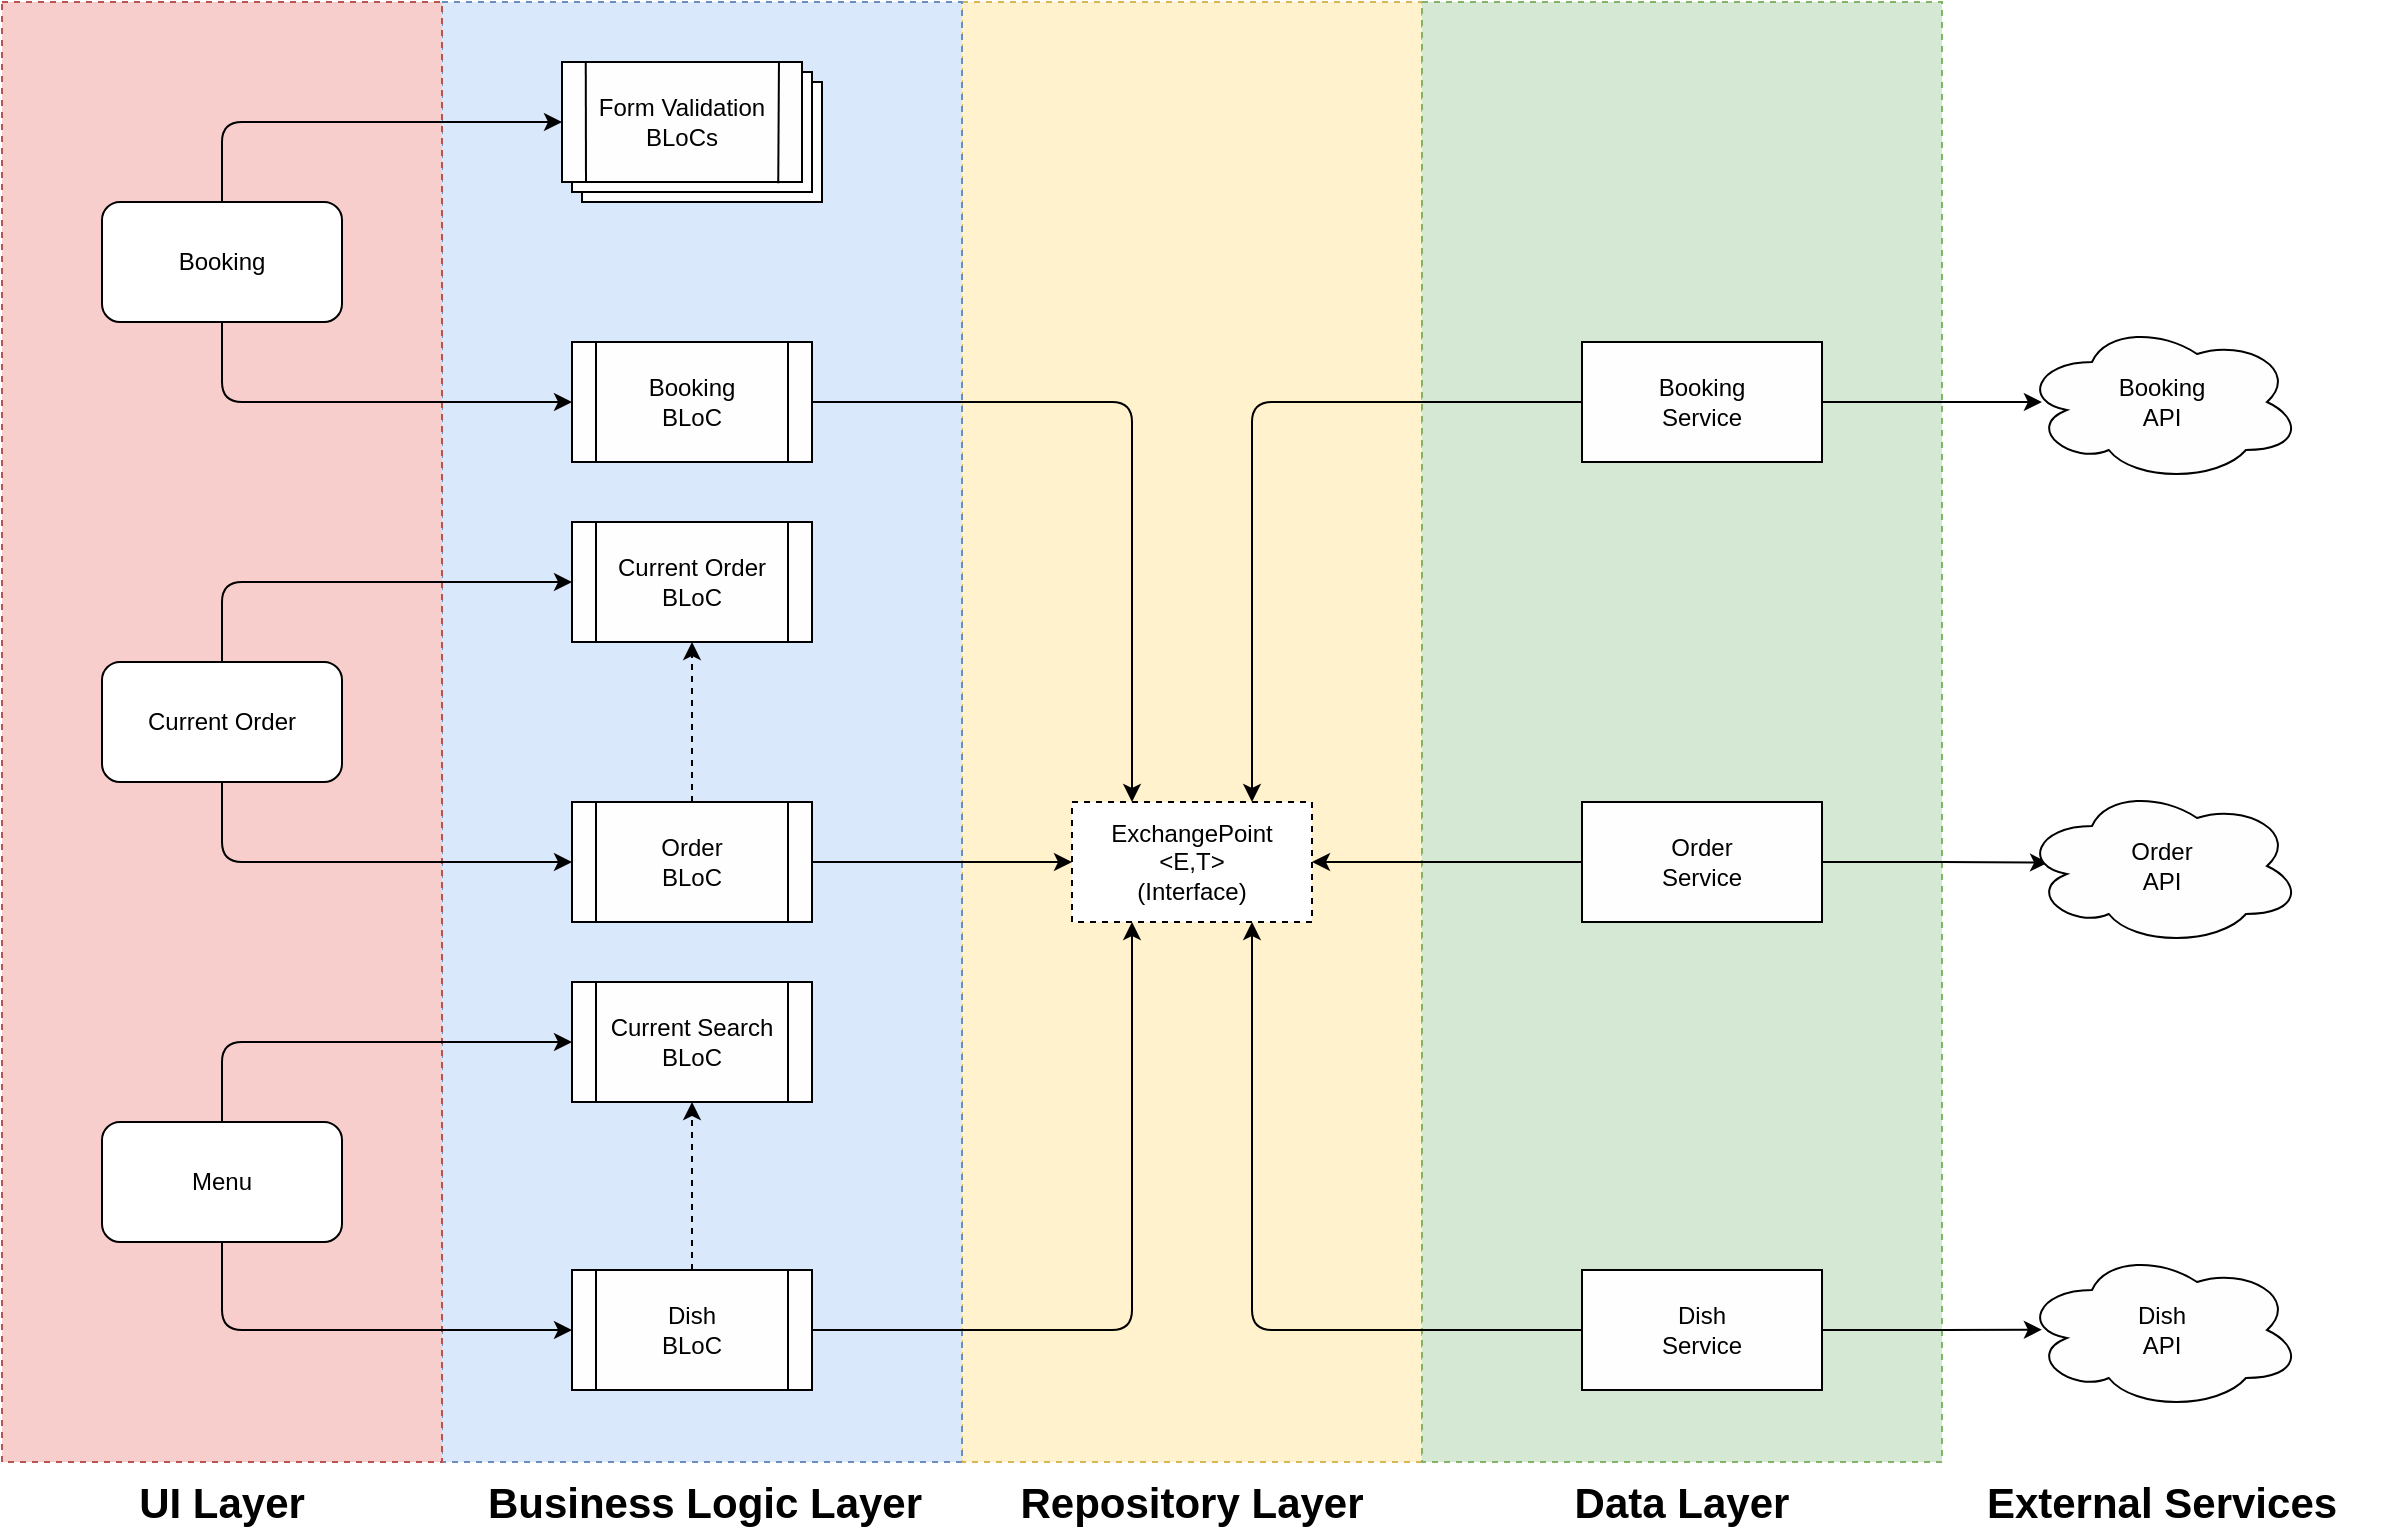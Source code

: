 <mxfile version="12.3.3" type="device" pages="1"><diagram id="HhhSK8tb9R7gDifrGKYK" name="Page-1"><mxGraphModel dx="2363" dy="2015" grid="1" gridSize="10" guides="1" tooltips="1" connect="1" arrows="1" fold="1" page="1" pageScale="1" pageWidth="827" pageHeight="1169" math="0" shadow="0"><root><mxCell id="0"/><mxCell id="1" parent="0"/><mxCell id="nSPst6anaVockCvRQptU-3" value="" style="rounded=0;whiteSpace=wrap;html=1;shadow=0;fillColor=#fff2cc;dashed=1;strokeColor=#d6b656;" parent="1" vertex="1"><mxGeometry x="450" y="-110" width="230" height="730" as="geometry"/></mxCell><mxCell id="-8d-VN79DiSLNDTrrmSJ-107" value="" style="rounded=0;whiteSpace=wrap;html=1;shadow=0;fillColor=#d5e8d4;dashed=1;strokeColor=#82b366;" parent="1" vertex="1"><mxGeometry x="680" y="-110" width="260" height="730" as="geometry"/></mxCell><mxCell id="-8d-VN79DiSLNDTrrmSJ-104" value="" style="rounded=0;whiteSpace=wrap;html=1;shadow=0;fillColor=#dae8fc;dashed=1;strokeColor=#6c8ebf;" parent="1" vertex="1"><mxGeometry x="190" y="-110" width="260" height="730" as="geometry"/></mxCell><mxCell id="-8d-VN79DiSLNDTrrmSJ-103" value="" style="rounded=0;whiteSpace=wrap;html=1;shadow=0;fillColor=#f8cecc;dashed=1;strokeColor=#b85450;" parent="1" vertex="1"><mxGeometry x="-30" y="-110" width="220" height="730" as="geometry"/></mxCell><mxCell id="SYX_U-nVEwT5Y548slFN-4" style="edgeStyle=orthogonalEdgeStyle;rounded=1;orthogonalLoop=1;jettySize=auto;html=1;exitX=0.5;exitY=0;exitDx=0;exitDy=0;entryX=0;entryY=0.5;entryDx=0;entryDy=0;" edge="1" parent="1" source="-8d-VN79DiSLNDTrrmSJ-7" target="-8d-VN79DiSLNDTrrmSJ-15"><mxGeometry relative="1" as="geometry"/></mxCell><mxCell id="SYX_U-nVEwT5Y548slFN-5" style="edgeStyle=orthogonalEdgeStyle;rounded=1;orthogonalLoop=1;jettySize=auto;html=1;exitX=0.5;exitY=1;exitDx=0;exitDy=0;entryX=0;entryY=0.5;entryDx=0;entryDy=0;" edge="1" parent="1" source="-8d-VN79DiSLNDTrrmSJ-7" target="-8d-VN79DiSLNDTrrmSJ-17"><mxGeometry relative="1" as="geometry"/></mxCell><mxCell id="-8d-VN79DiSLNDTrrmSJ-7" value="Booking" style="rounded=1;whiteSpace=wrap;html=1;" parent="1" vertex="1"><mxGeometry x="20" y="-10" width="120" height="60" as="geometry"/></mxCell><mxCell id="SYX_U-nVEwT5Y548slFN-6" style="edgeStyle=orthogonalEdgeStyle;rounded=1;orthogonalLoop=1;jettySize=auto;html=1;exitX=0.5;exitY=0;exitDx=0;exitDy=0;entryX=0;entryY=0.5;entryDx=0;entryDy=0;" edge="1" parent="1" source="-8d-VN79DiSLNDTrrmSJ-8" target="-8d-VN79DiSLNDTrrmSJ-25"><mxGeometry relative="1" as="geometry"/></mxCell><mxCell id="SYX_U-nVEwT5Y548slFN-7" style="edgeStyle=orthogonalEdgeStyle;rounded=1;orthogonalLoop=1;jettySize=auto;html=1;exitX=0.5;exitY=1;exitDx=0;exitDy=0;entryX=0;entryY=0.5;entryDx=0;entryDy=0;" edge="1" parent="1" source="-8d-VN79DiSLNDTrrmSJ-8" target="-8d-VN79DiSLNDTrrmSJ-29"><mxGeometry relative="1" as="geometry"/></mxCell><mxCell id="-8d-VN79DiSLNDTrrmSJ-8" value="Current Order" style="rounded=1;whiteSpace=wrap;html=1;" parent="1" vertex="1"><mxGeometry x="20" y="220" width="120" height="60" as="geometry"/></mxCell><mxCell id="SYX_U-nVEwT5Y548slFN-10" style="edgeStyle=orthogonalEdgeStyle;rounded=1;orthogonalLoop=1;jettySize=auto;html=1;exitX=0.5;exitY=0;exitDx=0;exitDy=0;entryX=0;entryY=0.5;entryDx=0;entryDy=0;" edge="1" parent="1" source="-8d-VN79DiSLNDTrrmSJ-9" target="-8d-VN79DiSLNDTrrmSJ-35"><mxGeometry relative="1" as="geometry"/></mxCell><mxCell id="SYX_U-nVEwT5Y548slFN-11" style="edgeStyle=orthogonalEdgeStyle;rounded=1;orthogonalLoop=1;jettySize=auto;html=1;exitX=0.5;exitY=1;exitDx=0;exitDy=0;entryX=0;entryY=0.5;entryDx=0;entryDy=0;" edge="1" parent="1" source="-8d-VN79DiSLNDTrrmSJ-9" target="-8d-VN79DiSLNDTrrmSJ-36"><mxGeometry relative="1" as="geometry"/></mxCell><mxCell id="-8d-VN79DiSLNDTrrmSJ-9" value="Menu" style="rounded=1;whiteSpace=wrap;html=1;" parent="1" vertex="1"><mxGeometry x="20" y="450" width="120" height="60" as="geometry"/></mxCell><mxCell id="-8d-VN79DiSLNDTrrmSJ-14" value="" style="verticalLabelPosition=bottom;verticalAlign=top;html=1;shape=mxgraph.basic.layered_rect;dx=10;outlineConnect=0;shadow=0;fillColor=#FFFEFE;gradientColor=none;" parent="1" vertex="1"><mxGeometry x="250" y="-80" width="130" height="70" as="geometry"/></mxCell><mxCell id="-8d-VN79DiSLNDTrrmSJ-15" value="Form Validation&lt;br&gt;BLoCs" style="text;html=1;strokeColor=none;fillColor=none;align=center;verticalAlign=middle;whiteSpace=wrap;rounded=0;shadow=0;" parent="1" vertex="1"><mxGeometry x="250" y="-80" width="120" height="60" as="geometry"/></mxCell><mxCell id="-8d-VN79DiSLNDTrrmSJ-16" value="" style="endArrow=none;html=1;exitX=0.904;exitY=0.001;exitDx=0;exitDy=0;entryX=0.901;entryY=1.01;entryDx=0;entryDy=0;exitPerimeter=0;entryPerimeter=0;" parent="1" source="-8d-VN79DiSLNDTrrmSJ-15" target="-8d-VN79DiSLNDTrrmSJ-15" edge="1"><mxGeometry width="50" height="50" relative="1" as="geometry"><mxPoint x="400" y="-20" as="sourcePoint"/><mxPoint x="420" y="30" as="targetPoint"/></mxGeometry></mxCell><mxCell id="SYX_U-nVEwT5Y548slFN-19" style="edgeStyle=orthogonalEdgeStyle;rounded=1;orthogonalLoop=1;jettySize=auto;html=1;exitX=1;exitY=0.5;exitDx=0;exitDy=0;entryX=0.25;entryY=0;entryDx=0;entryDy=0;" edge="1" parent="1" source="-8d-VN79DiSLNDTrrmSJ-17" target="nSPst6anaVockCvRQptU-7"><mxGeometry relative="1" as="geometry"/></mxCell><mxCell id="-8d-VN79DiSLNDTrrmSJ-17" value="Booking&lt;br&gt;BLoC" style="shape=process;whiteSpace=wrap;html=1;backgroundOutline=1;shadow=0;fillColor=#FFFEFE;gradientColor=none;" parent="1" vertex="1"><mxGeometry x="255" y="60" width="120" height="60" as="geometry"/></mxCell><mxCell id="-8d-VN79DiSLNDTrrmSJ-18" value="" style="endArrow=none;html=1;exitX=0.099;exitY=0.001;exitDx=0;exitDy=0;entryX=0.1;entryY=1.009;entryDx=0;entryDy=0;exitPerimeter=0;entryPerimeter=0;" parent="1" source="-8d-VN79DiSLNDTrrmSJ-15" target="-8d-VN79DiSLNDTrrmSJ-15" edge="1"><mxGeometry width="50" height="50" relative="1" as="geometry"><mxPoint x="260.48" y="-70.44" as="sourcePoint"/><mxPoint x="260.12" y="-9.9" as="targetPoint"/></mxGeometry></mxCell><mxCell id="-8d-VN79DiSLNDTrrmSJ-25" value="Current Order&lt;br&gt;BLoC" style="shape=process;whiteSpace=wrap;html=1;backgroundOutline=1;shadow=0;fillColor=#FFFEFE;gradientColor=none;" parent="1" vertex="1"><mxGeometry x="255" y="150" width="120" height="60" as="geometry"/></mxCell><mxCell id="SYX_U-nVEwT5Y548slFN-13" style="edgeStyle=orthogonalEdgeStyle;rounded=1;orthogonalLoop=1;jettySize=auto;html=1;exitX=0.5;exitY=0;exitDx=0;exitDy=0;dashed=1;" edge="1" parent="1" source="-8d-VN79DiSLNDTrrmSJ-29" target="-8d-VN79DiSLNDTrrmSJ-25"><mxGeometry relative="1" as="geometry"/></mxCell><mxCell id="SYX_U-nVEwT5Y548slFN-15" style="edgeStyle=orthogonalEdgeStyle;rounded=1;orthogonalLoop=1;jettySize=auto;html=1;exitX=1;exitY=0.5;exitDx=0;exitDy=0;entryX=0;entryY=0.5;entryDx=0;entryDy=0;" edge="1" parent="1" source="-8d-VN79DiSLNDTrrmSJ-29" target="nSPst6anaVockCvRQptU-7"><mxGeometry relative="1" as="geometry"/></mxCell><mxCell id="-8d-VN79DiSLNDTrrmSJ-29" value="Order&lt;br&gt;BLoC" style="shape=process;whiteSpace=wrap;html=1;backgroundOutline=1;shadow=0;fillColor=#FFFEFE;gradientColor=none;" parent="1" vertex="1"><mxGeometry x="255" y="290" width="120" height="60" as="geometry"/></mxCell><mxCell id="-8d-VN79DiSLNDTrrmSJ-35" value="Current Search&lt;br&gt;BLoC" style="shape=process;whiteSpace=wrap;html=1;backgroundOutline=1;shadow=0;fillColor=#FFFEFE;gradientColor=none;" parent="1" vertex="1"><mxGeometry x="255" y="380" width="120" height="60" as="geometry"/></mxCell><mxCell id="SYX_U-nVEwT5Y548slFN-14" style="edgeStyle=orthogonalEdgeStyle;rounded=1;orthogonalLoop=1;jettySize=auto;html=1;exitX=0.5;exitY=0;exitDx=0;exitDy=0;entryX=0.5;entryY=1;entryDx=0;entryDy=0;dashed=1;" edge="1" parent="1" source="-8d-VN79DiSLNDTrrmSJ-36" target="-8d-VN79DiSLNDTrrmSJ-35"><mxGeometry relative="1" as="geometry"/></mxCell><mxCell id="SYX_U-nVEwT5Y548slFN-20" style="edgeStyle=orthogonalEdgeStyle;rounded=1;orthogonalLoop=1;jettySize=auto;html=1;exitX=1;exitY=0.5;exitDx=0;exitDy=0;entryX=0.25;entryY=1;entryDx=0;entryDy=0;" edge="1" parent="1" source="-8d-VN79DiSLNDTrrmSJ-36" target="nSPst6anaVockCvRQptU-7"><mxGeometry relative="1" as="geometry"/></mxCell><mxCell id="-8d-VN79DiSLNDTrrmSJ-36" value="Dish&lt;br&gt;BLoC" style="shape=process;whiteSpace=wrap;html=1;backgroundOutline=1;shadow=0;fillColor=#FFFEFE;gradientColor=none;" parent="1" vertex="1"><mxGeometry x="255" y="524" width="120" height="60" as="geometry"/></mxCell><mxCell id="SYX_U-nVEwT5Y548slFN-18" style="edgeStyle=orthogonalEdgeStyle;rounded=1;orthogonalLoop=1;jettySize=auto;html=1;exitX=0;exitY=0.5;exitDx=0;exitDy=0;entryX=0.75;entryY=0;entryDx=0;entryDy=0;" edge="1" parent="1" source="-8d-VN79DiSLNDTrrmSJ-42" target="nSPst6anaVockCvRQptU-7"><mxGeometry relative="1" as="geometry"/></mxCell><mxCell id="SYX_U-nVEwT5Y548slFN-24" style="edgeStyle=orthogonalEdgeStyle;rounded=1;orthogonalLoop=1;jettySize=auto;html=1;exitX=1;exitY=0.5;exitDx=0;exitDy=0;entryX=0.071;entryY=0.5;entryDx=0;entryDy=0;entryPerimeter=0;" edge="1" parent="1" source="-8d-VN79DiSLNDTrrmSJ-42" target="-8d-VN79DiSLNDTrrmSJ-51"><mxGeometry relative="1" as="geometry"/></mxCell><mxCell id="-8d-VN79DiSLNDTrrmSJ-42" value="Booking&lt;br&gt;Service" style="rounded=0;whiteSpace=wrap;html=1;shadow=0;fillColor=#FFFEFE;gradientColor=none;" parent="1" vertex="1"><mxGeometry x="760" y="60" width="120" height="60" as="geometry"/></mxCell><mxCell id="SYX_U-nVEwT5Y548slFN-22" style="edgeStyle=orthogonalEdgeStyle;rounded=1;orthogonalLoop=1;jettySize=auto;html=1;exitX=0;exitY=0.5;exitDx=0;exitDy=0;" edge="1" parent="1" source="-8d-VN79DiSLNDTrrmSJ-45" target="nSPst6anaVockCvRQptU-7"><mxGeometry relative="1" as="geometry"/></mxCell><mxCell id="SYX_U-nVEwT5Y548slFN-25" style="edgeStyle=orthogonalEdgeStyle;rounded=1;orthogonalLoop=1;jettySize=auto;html=1;exitX=1;exitY=0.5;exitDx=0;exitDy=0;entryX=0.093;entryY=0.479;entryDx=0;entryDy=0;entryPerimeter=0;" edge="1" parent="1" source="-8d-VN79DiSLNDTrrmSJ-45" target="-8d-VN79DiSLNDTrrmSJ-60"><mxGeometry relative="1" as="geometry"/></mxCell><mxCell id="-8d-VN79DiSLNDTrrmSJ-45" value="Order&lt;br&gt;Service" style="rounded=0;whiteSpace=wrap;html=1;shadow=0;fillColor=#FFFEFE;gradientColor=none;" parent="1" vertex="1"><mxGeometry x="760" y="290" width="120" height="60" as="geometry"/></mxCell><mxCell id="SYX_U-nVEwT5Y548slFN-21" style="edgeStyle=orthogonalEdgeStyle;rounded=1;orthogonalLoop=1;jettySize=auto;html=1;exitX=0;exitY=0.5;exitDx=0;exitDy=0;entryX=0.75;entryY=1;entryDx=0;entryDy=0;" edge="1" parent="1" source="-8d-VN79DiSLNDTrrmSJ-48" target="nSPst6anaVockCvRQptU-7"><mxGeometry relative="1" as="geometry"/></mxCell><mxCell id="SYX_U-nVEwT5Y548slFN-26" style="edgeStyle=orthogonalEdgeStyle;rounded=1;orthogonalLoop=1;jettySize=auto;html=1;exitX=1;exitY=0.5;exitDx=0;exitDy=0;entryX=0.071;entryY=0.498;entryDx=0;entryDy=0;entryPerimeter=0;" edge="1" parent="1" source="-8d-VN79DiSLNDTrrmSJ-48" target="-8d-VN79DiSLNDTrrmSJ-63"><mxGeometry relative="1" as="geometry"/></mxCell><mxCell id="-8d-VN79DiSLNDTrrmSJ-48" value="Dish&lt;br&gt;Service" style="rounded=0;whiteSpace=wrap;html=1;shadow=0;fillColor=#FFFEFE;gradientColor=none;" parent="1" vertex="1"><mxGeometry x="760" y="524" width="120" height="60" as="geometry"/></mxCell><mxCell id="-8d-VN79DiSLNDTrrmSJ-51" value="Booking&lt;br&gt;API" style="ellipse;shape=cloud;whiteSpace=wrap;html=1;shadow=0;fillColor=#FFFEFE;gradientColor=none;" parent="1" vertex="1"><mxGeometry x="980" y="50" width="140" height="80" as="geometry"/></mxCell><mxCell id="-8d-VN79DiSLNDTrrmSJ-60" value="Order&lt;br&gt;API" style="ellipse;shape=cloud;whiteSpace=wrap;html=1;shadow=0;fillColor=#FFFEFE;gradientColor=none;" parent="1" vertex="1"><mxGeometry x="980" y="282" width="140" height="80" as="geometry"/></mxCell><mxCell id="-8d-VN79DiSLNDTrrmSJ-63" value="Dish&lt;br&gt;API" style="ellipse;shape=cloud;whiteSpace=wrap;html=1;shadow=0;fillColor=#FFFEFE;gradientColor=none;" parent="1" vertex="1"><mxGeometry x="980" y="514" width="140" height="80" as="geometry"/></mxCell><mxCell id="-8d-VN79DiSLNDTrrmSJ-109" value="&lt;font style=&quot;font-size: 21px&quot;&gt;&lt;b&gt;UI Layer&lt;/b&gt;&lt;/font&gt;" style="text;html=1;strokeColor=none;fillColor=none;align=center;verticalAlign=middle;whiteSpace=wrap;rounded=0;shadow=0;dashed=1;" parent="1" vertex="1"><mxGeometry x="-30" y="630" width="220" height="20" as="geometry"/></mxCell><mxCell id="-8d-VN79DiSLNDTrrmSJ-110" value="&lt;font&gt;&lt;span style=&quot;font-size: 21px&quot;&gt;&lt;b&gt;Business&lt;/b&gt;&lt;/span&gt;&lt;b style=&quot;font-size: 21px&quot;&gt;&amp;nbsp;Logic Layer&lt;/b&gt;&lt;/font&gt;" style="text;html=1;strokeColor=none;fillColor=none;align=center;verticalAlign=middle;whiteSpace=wrap;rounded=0;shadow=0;dashed=1;" parent="1" vertex="1"><mxGeometry x="193" y="630" width="257" height="20" as="geometry"/></mxCell><mxCell id="-8d-VN79DiSLNDTrrmSJ-112" value="&lt;font&gt;&lt;b style=&quot;font-size: 21px&quot;&gt;Data Layer&lt;/b&gt;&lt;/font&gt;" style="text;html=1;strokeColor=none;fillColor=none;align=center;verticalAlign=middle;whiteSpace=wrap;rounded=0;shadow=0;dashed=1;" parent="1" vertex="1"><mxGeometry x="680" y="630" width="260" height="20" as="geometry"/></mxCell><mxCell id="-8d-VN79DiSLNDTrrmSJ-113" value="&lt;font&gt;&lt;b style=&quot;font-size: 21px&quot;&gt;External Services&lt;/b&gt;&lt;/font&gt;" style="text;html=1;strokeColor=none;fillColor=none;align=center;verticalAlign=middle;whiteSpace=wrap;rounded=0;shadow=0;dashed=1;" parent="1" vertex="1"><mxGeometry x="940" y="630" width="220" height="20" as="geometry"/></mxCell><mxCell id="nSPst6anaVockCvRQptU-7" value="ExchangePoint&lt;br&gt;&amp;lt;E,T&amp;gt;&lt;br&gt;(Interface)" style="rounded=0;whiteSpace=wrap;html=1;dashed=1;" parent="1" vertex="1"><mxGeometry x="505" y="290" width="120" height="60" as="geometry"/></mxCell><mxCell id="nSPst6anaVockCvRQptU-9" value="&lt;font&gt;&lt;b style=&quot;font-size: 21px&quot;&gt;Repository Layer&lt;/b&gt;&lt;/font&gt;" style="text;html=1;strokeColor=none;fillColor=none;align=center;verticalAlign=middle;whiteSpace=wrap;rounded=0;shadow=0;dashed=1;" parent="1" vertex="1"><mxGeometry x="450" y="630" width="230" height="20" as="geometry"/></mxCell></root></mxGraphModel></diagram></mxfile>